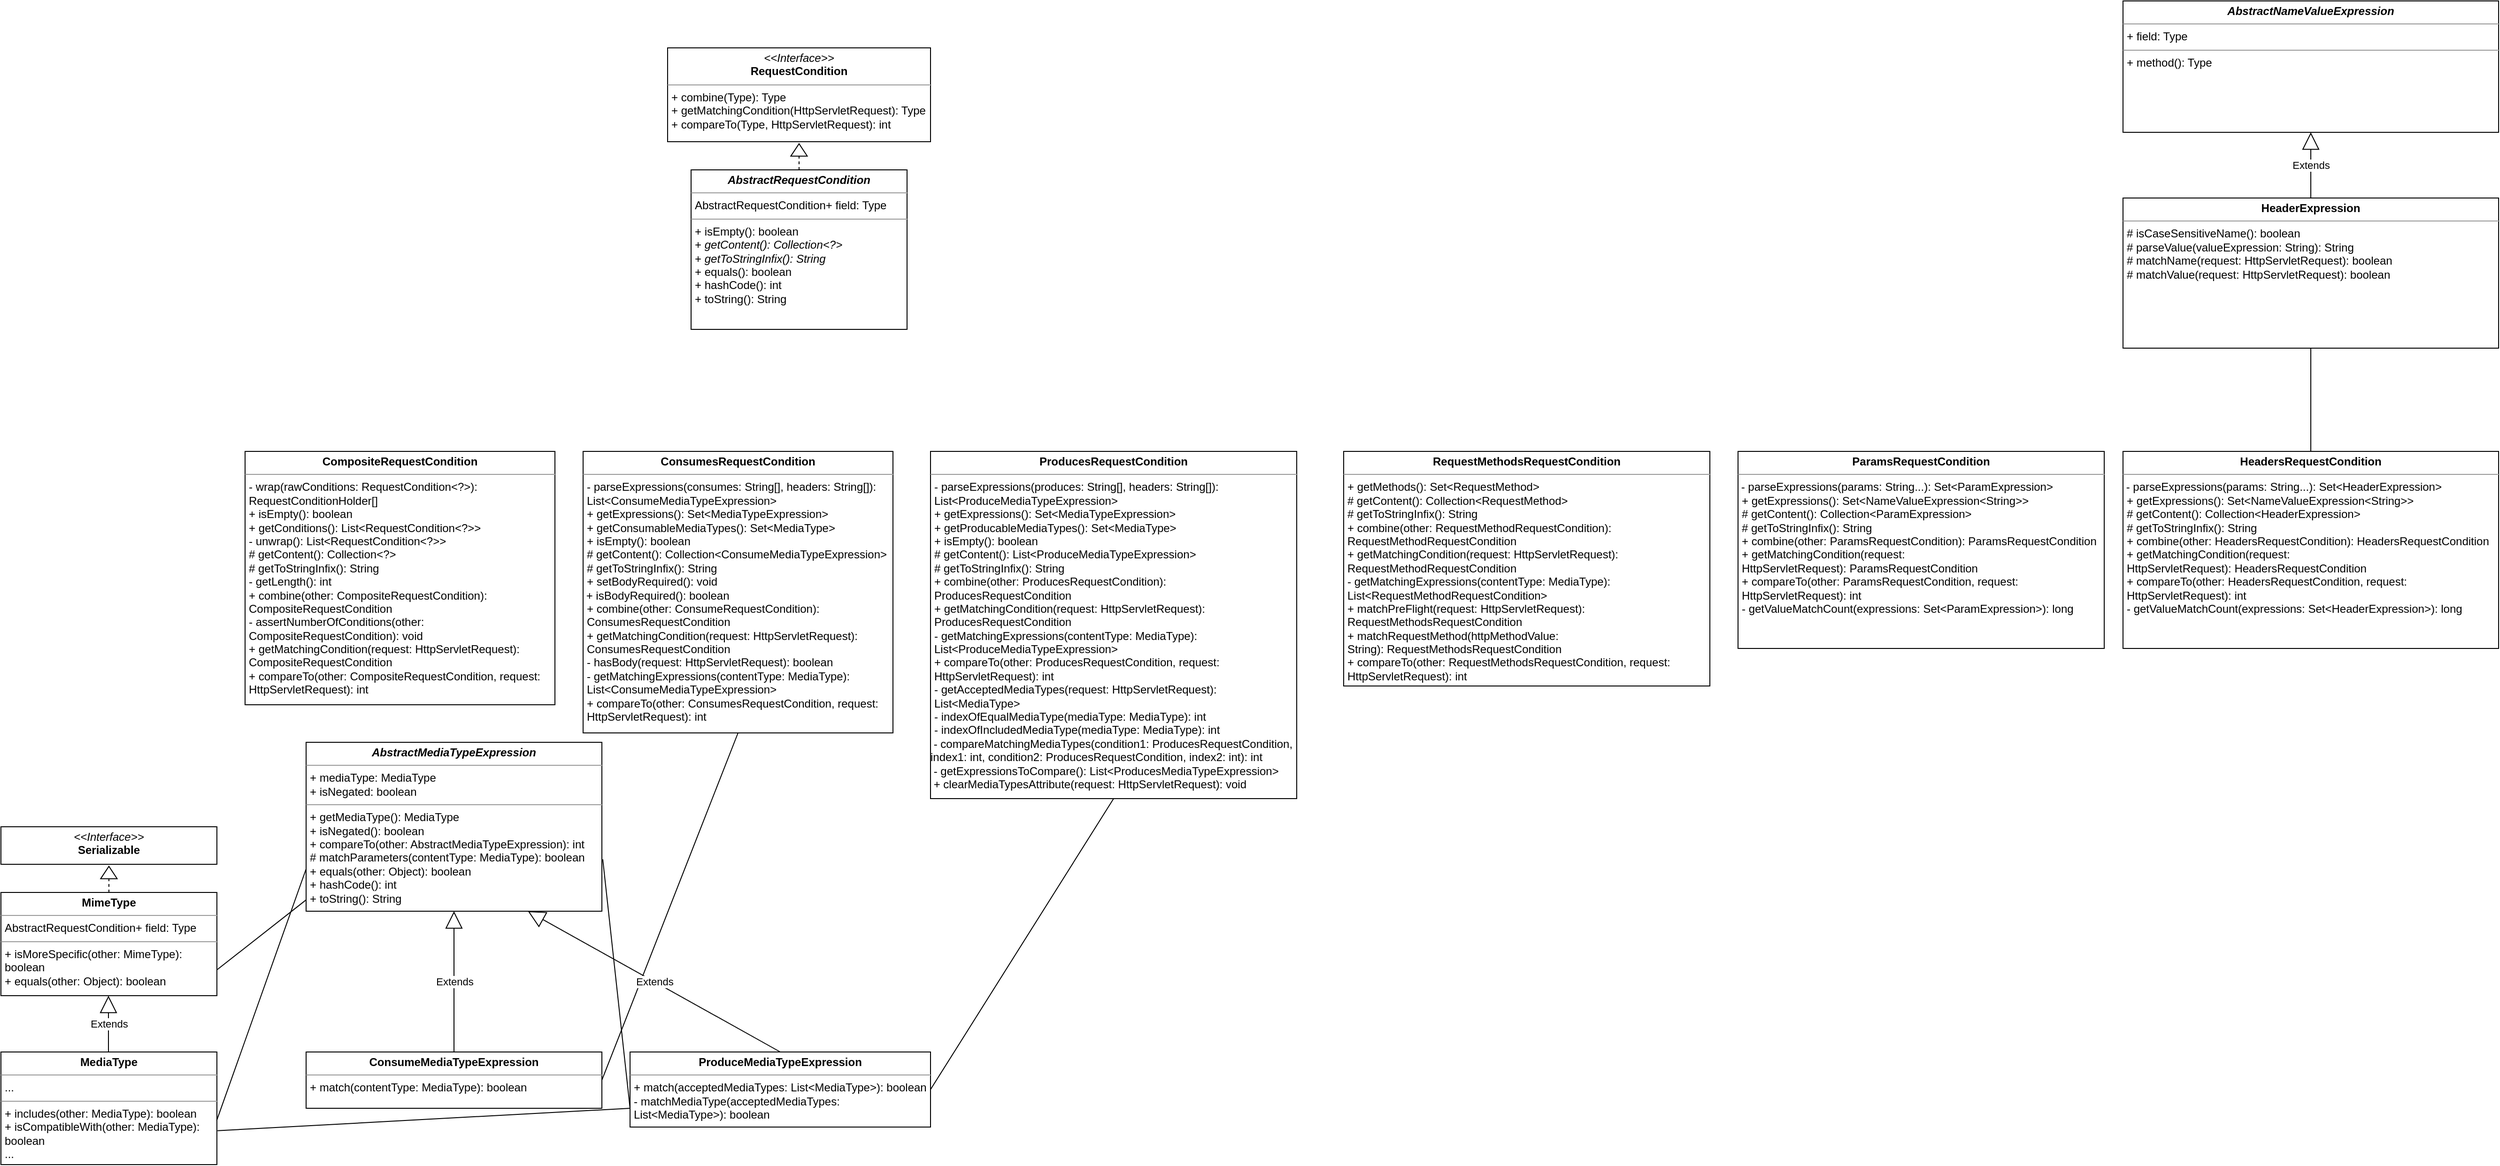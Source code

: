 <mxfile version="21.1.5" type="github">
  <diagram id="C5RBs43oDa-KdzZeNtuy" name="Page-1">
    <mxGraphModel dx="1877" dy="582" grid="1" gridSize="10" guides="1" tooltips="1" connect="1" arrows="1" fold="1" page="1" pageScale="1" pageWidth="827" pageHeight="1169" math="0" shadow="0">
      <root>
        <mxCell id="WIyWlLk6GJQsqaUBKTNV-0" />
        <mxCell id="WIyWlLk6GJQsqaUBKTNV-1" parent="WIyWlLk6GJQsqaUBKTNV-0" />
        <mxCell id="_jQ9eD4qekJZtNcQ8m0i-5" value="&lt;p style=&quot;margin:0px;margin-top:4px;text-align:center;&quot;&gt;&lt;i&gt;&amp;lt;&amp;lt;Interface&amp;gt;&amp;gt;&lt;/i&gt;&lt;br&gt;&lt;b&gt;RequestCondition&lt;/b&gt;&lt;/p&gt;&lt;hr size=&quot;1&quot;&gt;&lt;p style=&quot;margin:0px;margin-left:4px;&quot;&gt;+ combine(Type): Type&lt;br&gt;+&amp;nbsp;getMatchingCondition&lt;span style=&quot;background-color: initial;&quot;&gt;(HttpServletRequest): Type&lt;/span&gt;&lt;/p&gt;&lt;p style=&quot;margin:0px;margin-left:4px;&quot;&gt;&lt;span style=&quot;background-color: initial;&quot;&gt;+&amp;nbsp;&lt;/span&gt;compareTo(Type, HttpServletRequest): int&lt;/p&gt;" style="verticalAlign=top;align=left;overflow=fill;fontSize=12;fontFamily=Helvetica;html=1;whiteSpace=wrap;" vertex="1" parent="WIyWlLk6GJQsqaUBKTNV-1">
          <mxGeometry x="290" y="60" width="280" height="100" as="geometry" />
        </mxCell>
        <mxCell id="_jQ9eD4qekJZtNcQ8m0i-7" value="" style="triangle;whiteSpace=wrap;html=1;rotation=-90;" vertex="1" parent="WIyWlLk6GJQsqaUBKTNV-1">
          <mxGeometry x="423.43" y="160" width="13.13" height="17.5" as="geometry" />
        </mxCell>
        <mxCell id="_jQ9eD4qekJZtNcQ8m0i-11" value="" style="endArrow=none;dashed=1;html=1;rounded=0;entryX=0;entryY=0.5;entryDx=0;entryDy=0;" edge="1" parent="WIyWlLk6GJQsqaUBKTNV-1" target="_jQ9eD4qekJZtNcQ8m0i-7">
          <mxGeometry width="50" height="50" relative="1" as="geometry">
            <mxPoint x="430" y="220" as="sourcePoint" />
            <mxPoint x="440" y="210" as="targetPoint" />
          </mxGeometry>
        </mxCell>
        <mxCell id="_jQ9eD4qekJZtNcQ8m0i-12" value="&lt;p style=&quot;margin:0px;margin-top:4px;text-align:center;&quot;&gt;&lt;b&gt;&lt;i&gt;AbstractRequestCondition&lt;/i&gt;&lt;/b&gt;&lt;/p&gt;&lt;hr size=&quot;1&quot;&gt;&lt;p style=&quot;margin:0px;margin-left:4px;&quot;&gt;AbstractRequestCondition+ field: Type&lt;/p&gt;&lt;hr size=&quot;1&quot;&gt;&lt;p style=&quot;margin:0px;margin-left:4px;&quot;&gt;+&amp;nbsp;isEmpty&lt;span style=&quot;background-color: initial;&quot;&gt;(): boolean&lt;/span&gt;&lt;/p&gt;&lt;p style=&quot;margin:0px;margin-left:4px;&quot;&gt;+ &lt;i&gt;getContent():&amp;nbsp;Collection&amp;lt;?&amp;gt;&lt;/i&gt;&lt;/p&gt;&lt;p style=&quot;margin:0px;margin-left:4px;&quot;&gt;+ &lt;i&gt;getToStringInfix(): String&lt;/i&gt;&lt;/p&gt;&lt;p style=&quot;margin:0px;margin-left:4px;&quot;&gt;+ equals(): boolean&lt;/p&gt;&lt;p style=&quot;margin:0px;margin-left:4px;&quot;&gt;+ hashCode(): int&lt;/p&gt;&lt;p style=&quot;margin:0px;margin-left:4px;&quot;&gt;+ toString(): String&lt;/p&gt;" style="verticalAlign=top;align=left;overflow=fill;fontSize=12;fontFamily=Helvetica;html=1;whiteSpace=wrap;" vertex="1" parent="WIyWlLk6GJQsqaUBKTNV-1">
          <mxGeometry x="315" y="190" width="230" height="170" as="geometry" />
        </mxCell>
        <mxCell id="_jQ9eD4qekJZtNcQ8m0i-13" value="&lt;p style=&quot;margin:0px;margin-top:4px;text-align:center;&quot;&gt;&lt;b&gt;CompositeRequestCondition&lt;/b&gt;&lt;/p&gt;&lt;hr size=&quot;1&quot;&gt;&lt;p style=&quot;margin:0px;margin-left:4px;&quot;&gt;&lt;/p&gt;&lt;p style=&quot;margin:0px;margin-left:4px;&quot;&gt;- wrap(rawConditions: RequestCondition&amp;lt;?&amp;gt;): RequestConditionHolder[]&lt;/p&gt;&lt;p style=&quot;margin:0px;margin-left:4px;&quot;&gt;+&amp;nbsp;isEmpty&lt;span style=&quot;background-color: initial;&quot;&gt;(): boolean&lt;/span&gt;&lt;/p&gt;&lt;p style=&quot;margin:0px;margin-left:4px;&quot;&gt;&lt;span style=&quot;background-color: initial;&quot;&gt;+ getConditions(): List&amp;lt;RequestCondition&amp;lt;?&amp;gt;&amp;gt;&lt;/span&gt;&lt;/p&gt;&lt;p style=&quot;margin:0px;margin-left:4px;&quot;&gt;&lt;span style=&quot;background-color: initial;&quot;&gt;- unwrap(): List&amp;lt;RequestCondition&amp;lt;?&amp;gt;&amp;gt;&lt;/span&gt;&lt;/p&gt;&lt;p style=&quot;margin:0px;margin-left:4px;&quot;&gt;# getContent():&amp;nbsp;Collection&amp;lt;?&amp;gt;&lt;/p&gt;&lt;p style=&quot;margin:0px;margin-left:4px;&quot;&gt;# getToStringInfix(): String&lt;/p&gt;&lt;p style=&quot;margin:0px;margin-left:4px;&quot;&gt;- getLength(): int&lt;/p&gt;&lt;p style=&quot;margin:0px;margin-left:4px;&quot;&gt;+ combine(other: CompositeRequestCondition&lt;span style=&quot;background-color: initial;&quot;&gt;): CompositeRequestCondition&lt;/span&gt;&lt;/p&gt;&lt;p style=&quot;margin:0px;margin-left:4px;&quot;&gt;- assertNumberOfConditions(other: CompositeRequestCondition): void&lt;/p&gt;&lt;p style=&quot;margin:0px;margin-left:4px;&quot;&gt;+ getMatchingCondition(request: HttpServletRequest): CompositeRequestCondition&lt;/p&gt;&lt;p style=&quot;margin:0px;margin-left:4px;&quot;&gt;+ compareTo(other: CompositeRequestCondition, request: HttpServletRequest): int&lt;/p&gt;" style="verticalAlign=top;align=left;overflow=fill;fontSize=12;fontFamily=Helvetica;html=1;whiteSpace=wrap;" vertex="1" parent="WIyWlLk6GJQsqaUBKTNV-1">
          <mxGeometry x="-160" y="490" width="330" height="270" as="geometry" />
        </mxCell>
        <mxCell id="_jQ9eD4qekJZtNcQ8m0i-14" value="&lt;p style=&quot;margin:0px;margin-top:4px;text-align:center;&quot;&gt;&lt;b&gt;ConsumesRequestCondition&lt;/b&gt;&lt;/p&gt;&lt;hr size=&quot;1&quot;&gt;&lt;p style=&quot;margin:0px;margin-left:4px;&quot;&gt;&lt;/p&gt;&lt;p style=&quot;margin:0px;margin-left:4px;&quot;&gt;- parseExpressions(consumes: String[], headers: String[]): List&amp;lt;ConsumeMediaTypeExpression&amp;gt;&lt;/p&gt;&lt;p style=&quot;margin:0px;margin-left:4px;&quot;&gt;+ getExpressions(): Set&amp;lt;MediaTypeExpression&amp;gt;&lt;/p&gt;&lt;p style=&quot;margin:0px;margin-left:4px;&quot;&gt;+ getConsumableMediaTypes(): Set&amp;lt;MediaType&amp;gt;&lt;/p&gt;&lt;p style=&quot;margin:0px;margin-left:4px;&quot;&gt;+&amp;nbsp;isEmpty&lt;span style=&quot;background-color: initial;&quot;&gt;(): boolean&lt;/span&gt;&lt;/p&gt;&lt;p style=&quot;margin:0px;margin-left:4px;&quot;&gt;# getContent():&amp;nbsp;Collection&amp;lt;ConsumeMediaTypeExpression&amp;gt;&lt;/p&gt;&lt;p style=&quot;margin:0px;margin-left:4px;&quot;&gt;# getToStringInfix(): String&lt;/p&gt;&lt;p style=&quot;margin:0px;margin-left:4px;&quot;&gt;+ setBodyRequired(): void&lt;/p&gt;&amp;nbsp;+ isBodyRequired(): boolean&lt;br&gt;&lt;p style=&quot;margin:0px;margin-left:4px;&quot;&gt;+ combine(other: ConsumeRequestCondition): ConsumesRequestCondition&lt;/p&gt;&lt;p style=&quot;margin:0px;margin-left:4px;&quot;&gt;+ getMatchingCondition(request: HttpServletRequest): ConsumesRequestCondition&lt;/p&gt;&lt;p style=&quot;margin:0px;margin-left:4px;&quot;&gt;- hasBody(request: HttpServletRequest): boolean&lt;/p&gt;&lt;p style=&quot;margin:0px;margin-left:4px;&quot;&gt;- getMatchingExpressions(contentType: MediaType): List&amp;lt;ConsumeMediaTypeExpression&amp;gt;&lt;/p&gt;&lt;p style=&quot;margin:0px;margin-left:4px;&quot;&gt;+ compareTo(other: ConsumesRequestCondition, request: HttpServletRequest): int&lt;/p&gt;" style="verticalAlign=top;align=left;overflow=fill;fontSize=12;fontFamily=Helvetica;html=1;whiteSpace=wrap;" vertex="1" parent="WIyWlLk6GJQsqaUBKTNV-1">
          <mxGeometry x="200" y="490" width="330" height="300" as="geometry" />
        </mxCell>
        <mxCell id="_jQ9eD4qekJZtNcQ8m0i-15" value="&lt;p style=&quot;margin:0px;margin-top:4px;text-align:center;&quot;&gt;&lt;b&gt;ProducesRequestCondition&lt;/b&gt;&lt;/p&gt;&lt;hr size=&quot;1&quot;&gt;&lt;p style=&quot;margin:0px;margin-left:4px;&quot;&gt;&lt;/p&gt;&lt;p style=&quot;margin:0px;margin-left:4px;&quot;&gt;- parseExpressions(produces: String[], headers: String[]): List&amp;lt;ProduceMediaTypeExpression&amp;gt;&lt;/p&gt;&lt;p style=&quot;margin:0px;margin-left:4px;&quot;&gt;+ getExpressions(): Set&amp;lt;MediaTypeExpression&amp;gt;&lt;/p&gt;&lt;p style=&quot;margin:0px;margin-left:4px;&quot;&gt;+ getProducableMediaTypes(): Set&amp;lt;MediaType&amp;gt;&lt;/p&gt;&lt;p style=&quot;margin:0px;margin-left:4px;&quot;&gt;+&amp;nbsp;isEmpty&lt;span style=&quot;background-color: initial;&quot;&gt;(): boolean&lt;/span&gt;&lt;/p&gt;&lt;p style=&quot;margin:0px;margin-left:4px;&quot;&gt;# getContent():&amp;nbsp;List&amp;lt;ProduceMediaTypeExpression&amp;gt;&lt;/p&gt;&lt;p style=&quot;margin:0px;margin-left:4px;&quot;&gt;# getToStringInfix(): String&lt;/p&gt;&lt;p style=&quot;margin:0px;margin-left:4px;&quot;&gt;+ combine(other: ProducesRequestCondition): ProducesRequestCondition&lt;/p&gt;&lt;p style=&quot;margin:0px;margin-left:4px;&quot;&gt;+ getMatchingCondition(request: HttpServletRequest): ProducesRequestCondition&lt;/p&gt;&lt;p style=&quot;margin:0px;margin-left:4px;&quot;&gt;&lt;span style=&quot;background-color: initial;&quot;&gt;- getMatchingExpressions(contentType: MediaType): List&amp;lt;ProduceMediaTypeExpression&amp;gt;&lt;/span&gt;&lt;br&gt;&lt;/p&gt;&lt;p style=&quot;margin:0px;margin-left:4px;&quot;&gt;+ compareTo(other: ProducesRequestCondition, request: HttpServletRequest): int&lt;/p&gt;&lt;p style=&quot;margin:0px;margin-left:4px;&quot;&gt;- getAcceptedMediaTypes(request: HttpServletRequest): List&amp;lt;MediaType&amp;gt;&lt;/p&gt;&lt;p style=&quot;margin:0px;margin-left:4px;&quot;&gt;- indexOfEqualMediaType(mediaType: MediaType): int&lt;/p&gt;&lt;p style=&quot;margin:0px;margin-left:4px;&quot;&gt;- indexOfIncludedMediaType(mediaType: MediaType): int&lt;/p&gt;&amp;nbsp;- compareMatchingMediaTypes(condition1: ProducesRequestCondition, index1: int, condition2: ProducesRequestCondition, index2: int): int&lt;br&gt;&amp;nbsp;-&amp;nbsp;getExpressionsToCompare(): List&amp;lt;ProducesMediaTypeExpression&amp;gt;&lt;br&gt;&amp;nbsp;+&amp;nbsp;clearMediaTypesAttribute(request: HttpServletRequest): void" style="verticalAlign=top;align=left;overflow=fill;fontSize=12;fontFamily=Helvetica;html=1;whiteSpace=wrap;" vertex="1" parent="WIyWlLk6GJQsqaUBKTNV-1">
          <mxGeometry x="570" y="490" width="390" height="370" as="geometry" />
        </mxCell>
        <mxCell id="_jQ9eD4qekJZtNcQ8m0i-16" value="&lt;p style=&quot;margin:0px;margin-top:4px;text-align:center;&quot;&gt;&lt;b&gt;RequestMethodsRequestCondition&lt;/b&gt;&lt;/p&gt;&lt;hr size=&quot;1&quot;&gt;&lt;p style=&quot;margin:0px;margin-left:4px;&quot;&gt;&lt;/p&gt;&lt;p style=&quot;margin:0px;margin-left:4px;&quot;&gt;+ getMethods(): Set&amp;lt;RequestMethod&amp;gt;&lt;/p&gt;&lt;p style=&quot;margin:0px;margin-left:4px;&quot;&gt;# getContent():&amp;nbsp;Collection&amp;lt;RequestMethod&amp;gt;&lt;/p&gt;&lt;p style=&quot;margin:0px;margin-left:4px;&quot;&gt;# getToStringInfix(): String&lt;/p&gt;&lt;p style=&quot;margin:0px;margin-left:4px;&quot;&gt;+ combine(other: RequestMethodRequestCondition): RequestMethodRequestCondition&lt;/p&gt;&lt;p style=&quot;margin:0px;margin-left:4px;&quot;&gt;+ getMatchingCondition(request: HttpServletRequest): RequestMethodRequestCondition&lt;/p&gt;&lt;p style=&quot;margin:0px;margin-left:4px;&quot;&gt;&lt;span style=&quot;background-color: initial;&quot;&gt;- getMatchingExpressions(contentType: MediaType): List&amp;lt;RequestMethodRequestCondition&amp;gt;&lt;/span&gt;&lt;br&gt;&lt;/p&gt;&lt;p style=&quot;margin:0px;margin-left:4px;&quot;&gt;&lt;span style=&quot;background-color: initial;&quot;&gt;+&amp;nbsp;&lt;/span&gt;matchPreFlight(request: HttpServletRequest): RequestMethodsRequestCondition&lt;/p&gt;&lt;p style=&quot;margin:0px;margin-left:4px;&quot;&gt;+ matchRequestMethod(httpMethodValue: String):&amp;nbsp;RequestMethodsRequestCondition&lt;/p&gt;&lt;p style=&quot;margin:0px;margin-left:4px;&quot;&gt;+ compareTo(other:&amp;nbsp;RequestMethodsRequestCondition&lt;span style=&quot;background-color: initial;&quot;&gt;, request: HttpServletRequest): int&lt;/span&gt;&lt;/p&gt;&lt;p style=&quot;margin:0px;margin-left:4px;&quot;&gt;&lt;/p&gt;" style="verticalAlign=top;align=left;overflow=fill;fontSize=12;fontFamily=Helvetica;html=1;whiteSpace=wrap;" vertex="1" parent="WIyWlLk6GJQsqaUBKTNV-1">
          <mxGeometry x="1010" y="490" width="390" height="250" as="geometry" />
        </mxCell>
        <mxCell id="_jQ9eD4qekJZtNcQ8m0i-17" value="&lt;p style=&quot;margin:0px;margin-top:4px;text-align:center;&quot;&gt;&lt;b&gt;ParamsRequestCondition&lt;/b&gt;&lt;/p&gt;&lt;hr size=&quot;1&quot;&gt;&lt;p style=&quot;margin:0px;margin-left:4px;&quot;&gt;&lt;/p&gt;&amp;nbsp;- parseExpressions(params: String...): Set&amp;lt;ParamExpression&amp;gt;&lt;p style=&quot;margin:0px;margin-left:4px;&quot;&gt;+ getExpressions(): Set&amp;lt;NameValueExpression&amp;lt;String&amp;gt;&lt;span style=&quot;background-color: initial;&quot;&gt;&amp;gt;&lt;/span&gt;&lt;/p&gt;&lt;p style=&quot;margin:0px;margin-left:4px;&quot;&gt;# getContent():&amp;nbsp;Collection&amp;lt;ParamExpression&lt;span style=&quot;background-color: initial;&quot;&gt;&amp;gt;&lt;/span&gt;&lt;/p&gt;&lt;p style=&quot;margin:0px;margin-left:4px;&quot;&gt;# getToStringInfix(): String&lt;/p&gt;&lt;p style=&quot;margin:0px;margin-left:4px;&quot;&gt;+ combine(other:&amp;nbsp;ParamsRequestCondition&lt;span style=&quot;background-color: initial;&quot;&gt;):&amp;nbsp;&lt;/span&gt;ParamsRequestCondition&lt;/p&gt;&lt;p style=&quot;margin:0px;margin-left:4px;&quot;&gt;+ getMatchingCondition(request: HttpServletRequest):&amp;nbsp;ParamsRequestCondition&lt;/p&gt;&lt;p style=&quot;margin:0px;margin-left:4px;&quot;&gt;+ compareTo(other:&amp;nbsp;ParamsRequestCondition&lt;span style=&quot;background-color: initial;&quot;&gt;, request: HttpServletRequest): int&lt;/span&gt;&lt;/p&gt;&lt;p style=&quot;margin:0px;margin-left:4px;&quot;&gt;&lt;span style=&quot;background-color: initial;&quot;&gt;- getValueMatchCount(expressions: Set&amp;lt;ParamExpression&amp;gt;): long&lt;/span&gt;&lt;/p&gt;&lt;p style=&quot;margin:0px;margin-left:4px;&quot;&gt;&lt;/p&gt;" style="verticalAlign=top;align=left;overflow=fill;fontSize=12;fontFamily=Helvetica;html=1;whiteSpace=wrap;" vertex="1" parent="WIyWlLk6GJQsqaUBKTNV-1">
          <mxGeometry x="1430" y="490" width="390" height="210" as="geometry" />
        </mxCell>
        <mxCell id="_jQ9eD4qekJZtNcQ8m0i-18" value="&lt;p style=&quot;margin:0px;margin-top:4px;text-align:center;&quot;&gt;&lt;b&gt;HeadersRequestCondition&lt;/b&gt;&lt;/p&gt;&lt;hr size=&quot;1&quot;&gt;&lt;p style=&quot;margin:0px;margin-left:4px;&quot;&gt;&lt;/p&gt;&amp;nbsp;- parseExpressions(params: String...): Set&amp;lt;HeaderExpression&lt;span style=&quot;background-color: initial;&quot;&gt;&amp;gt;&lt;/span&gt;&lt;br&gt;&lt;p style=&quot;margin:0px;margin-left:4px;&quot;&gt;+ getExpressions(): Set&amp;lt;NameValueExpression&amp;lt;String&amp;gt;&lt;span style=&quot;background-color: initial;&quot;&gt;&amp;gt;&lt;/span&gt;&lt;/p&gt;&lt;p style=&quot;margin:0px;margin-left:4px;&quot;&gt;# getContent():&amp;nbsp;Collection&amp;lt;HeaderExpression&lt;span style=&quot;background-color: initial;&quot;&gt;&amp;gt;&lt;/span&gt;&lt;/p&gt;&lt;p style=&quot;margin:0px;margin-left:4px;&quot;&gt;# getToStringInfix(): String&lt;/p&gt;&lt;p style=&quot;margin:0px;margin-left:4px;&quot;&gt;+ combine(other:&amp;nbsp;HeadersRequestCondition&lt;span style=&quot;background-color: initial;&quot;&gt;):&amp;nbsp;&lt;/span&gt;HeadersRequestCondition&lt;/p&gt;&lt;p style=&quot;margin:0px;margin-left:4px;&quot;&gt;+ getMatchingCondition(request: HttpServletRequest):&amp;nbsp;HeadersRequestCondition&lt;/p&gt;&lt;p style=&quot;margin:0px;margin-left:4px;&quot;&gt;+ compareTo(other:&amp;nbsp;HeadersRequestCondition&lt;span style=&quot;background-color: initial;&quot;&gt;, request: HttpServletRequest): int&lt;/span&gt;&lt;/p&gt;&lt;p style=&quot;margin:0px;margin-left:4px;&quot;&gt;&lt;span style=&quot;background-color: initial;&quot;&gt;- getValueMatchCount(expressions: Set&amp;lt;HeaderExpression&amp;gt;): long&lt;/span&gt;&lt;/p&gt;&lt;p style=&quot;margin:0px;margin-left:4px;&quot;&gt;&lt;/p&gt;" style="verticalAlign=top;align=left;overflow=fill;fontSize=12;fontFamily=Helvetica;html=1;whiteSpace=wrap;" vertex="1" parent="WIyWlLk6GJQsqaUBKTNV-1">
          <mxGeometry x="1840" y="490" width="400" height="210" as="geometry" />
        </mxCell>
        <mxCell id="_jQ9eD4qekJZtNcQ8m0i-21" value="&lt;p style=&quot;margin:0px;margin-top:4px;text-align:center;&quot;&gt;&lt;b&gt;&lt;i&gt;AbstractNameValueExpression&lt;/i&gt;&lt;/b&gt;&lt;/p&gt;&lt;hr size=&quot;1&quot;&gt;&lt;p style=&quot;margin:0px;margin-left:4px;&quot;&gt;+ field: Type&lt;/p&gt;&lt;hr size=&quot;1&quot;&gt;&lt;p style=&quot;margin:0px;margin-left:4px;&quot;&gt;+ method(): Type&lt;/p&gt;" style="verticalAlign=top;align=left;overflow=fill;fontSize=12;fontFamily=Helvetica;html=1;whiteSpace=wrap;" vertex="1" parent="WIyWlLk6GJQsqaUBKTNV-1">
          <mxGeometry x="1840" y="10" width="400" height="140" as="geometry" />
        </mxCell>
        <mxCell id="_jQ9eD4qekJZtNcQ8m0i-22" value="&lt;p style=&quot;margin:0px;margin-top:4px;text-align:center;&quot;&gt;&lt;b&gt;HeaderExpression&lt;/b&gt;&lt;/p&gt;&lt;hr size=&quot;1&quot;&gt;&lt;p style=&quot;margin:0px;margin-left:4px;&quot;&gt;# isCaseSensitiveName(): boolean&lt;/p&gt;&lt;p style=&quot;margin:0px;margin-left:4px;&quot;&gt;# parseValue(valueExpression: String): String&lt;/p&gt;&lt;p style=&quot;margin:0px;margin-left:4px;&quot;&gt;# matchName(request:&amp;nbsp;HttpServletRequest&lt;span style=&quot;background-color: initial;&quot;&gt;): boolean&lt;/span&gt;&lt;/p&gt;&lt;p style=&quot;margin:0px;margin-left:4px;&quot;&gt;&lt;span style=&quot;background-color: initial;&quot;&gt;# matchValue(request:&amp;nbsp;&lt;/span&gt;HttpServletRequest): boolean&lt;/p&gt;" style="verticalAlign=top;align=left;overflow=fill;fontSize=12;fontFamily=Helvetica;html=1;whiteSpace=wrap;" vertex="1" parent="WIyWlLk6GJQsqaUBKTNV-1">
          <mxGeometry x="1840" y="220" width="400" height="160" as="geometry" />
        </mxCell>
        <mxCell id="_jQ9eD4qekJZtNcQ8m0i-23" value="Extends" style="endArrow=block;endSize=16;endFill=0;html=1;rounded=0;entryX=0.5;entryY=1;entryDx=0;entryDy=0;exitX=0.5;exitY=0;exitDx=0;exitDy=0;" edge="1" parent="WIyWlLk6GJQsqaUBKTNV-1" source="_jQ9eD4qekJZtNcQ8m0i-22" target="_jQ9eD4qekJZtNcQ8m0i-21">
          <mxGeometry width="160" relative="1" as="geometry">
            <mxPoint x="1880" y="210" as="sourcePoint" />
            <mxPoint x="2040" y="210" as="targetPoint" />
          </mxGeometry>
        </mxCell>
        <mxCell id="_jQ9eD4qekJZtNcQ8m0i-24" value="" style="endArrow=none;html=1;rounded=0;entryX=0.5;entryY=0;entryDx=0;entryDy=0;exitX=0.5;exitY=1;exitDx=0;exitDy=0;" edge="1" parent="WIyWlLk6GJQsqaUBKTNV-1" source="_jQ9eD4qekJZtNcQ8m0i-22" target="_jQ9eD4qekJZtNcQ8m0i-18">
          <mxGeometry width="50" height="50" relative="1" as="geometry">
            <mxPoint x="1930" y="230" as="sourcePoint" />
            <mxPoint x="1980" y="180" as="targetPoint" />
          </mxGeometry>
        </mxCell>
        <mxCell id="_jQ9eD4qekJZtNcQ8m0i-25" value="&lt;p style=&quot;margin:0px;margin-top:4px;text-align:center;&quot;&gt;&lt;b&gt;&lt;i&gt;AbstractMediaTypeExpression&lt;/i&gt;&lt;/b&gt;&lt;/p&gt;&lt;hr size=&quot;1&quot;&gt;&lt;p style=&quot;margin:0px;margin-left:4px;&quot;&gt;+ mediaType: MediaType&lt;/p&gt;&lt;p style=&quot;margin:0px;margin-left:4px;&quot;&gt;+ isNegated: boolean&lt;/p&gt;&lt;hr size=&quot;1&quot;&gt;&lt;p style=&quot;margin:0px;margin-left:4px;&quot;&gt;+ getMediaType(): MediaType&lt;/p&gt;&lt;p style=&quot;margin:0px;margin-left:4px;&quot;&gt;+ isNegated(): boolean&lt;/p&gt;&lt;p style=&quot;margin:0px;margin-left:4px;&quot;&gt;+ compareTo(other: AbstractMediaTypeExpression&lt;span style=&quot;background-color: initial;&quot;&gt;): int&lt;/span&gt;&lt;/p&gt;&lt;p style=&quot;margin:0px;margin-left:4px;&quot;&gt;&lt;span style=&quot;background-color: initial;&quot;&gt;# matchParameters(contentType: MediaType): boolean&lt;/span&gt;&lt;/p&gt;&lt;p style=&quot;margin:0px;margin-left:4px;&quot;&gt;&lt;span style=&quot;background-color: initial;&quot;&gt;+ equals(other: Object): boolean&lt;/span&gt;&lt;/p&gt;&lt;p style=&quot;margin:0px;margin-left:4px;&quot;&gt;&lt;span style=&quot;background-color: initial;&quot;&gt;+ hashCode(): int&lt;/span&gt;&lt;/p&gt;&lt;p style=&quot;margin:0px;margin-left:4px;&quot;&gt;&lt;span style=&quot;background-color: initial;&quot;&gt;+ toString(): String&lt;/span&gt;&lt;/p&gt;" style="verticalAlign=top;align=left;overflow=fill;fontSize=12;fontFamily=Helvetica;html=1;whiteSpace=wrap;" vertex="1" parent="WIyWlLk6GJQsqaUBKTNV-1">
          <mxGeometry x="-95" y="800" width="315" height="180" as="geometry" />
        </mxCell>
        <mxCell id="_jQ9eD4qekJZtNcQ8m0i-26" value="&lt;p style=&quot;margin:0px;margin-top:4px;text-align:center;&quot;&gt;&lt;b&gt;ConsumeMediaTypeExpression&lt;/b&gt;&lt;/p&gt;&lt;hr size=&quot;1&quot;&gt;&lt;p style=&quot;margin:0px;margin-left:4px;&quot;&gt;+ match(contentType: MediaType): boolean&lt;/p&gt;" style="verticalAlign=top;align=left;overflow=fill;fontSize=12;fontFamily=Helvetica;html=1;whiteSpace=wrap;" vertex="1" parent="WIyWlLk6GJQsqaUBKTNV-1">
          <mxGeometry x="-95" y="1130" width="315" height="60" as="geometry" />
        </mxCell>
        <mxCell id="_jQ9eD4qekJZtNcQ8m0i-27" value="Extends" style="endArrow=block;endSize=16;endFill=0;html=1;rounded=0;entryX=0.5;entryY=1;entryDx=0;entryDy=0;exitX=0.5;exitY=0;exitDx=0;exitDy=0;" edge="1" parent="WIyWlLk6GJQsqaUBKTNV-1" source="_jQ9eD4qekJZtNcQ8m0i-26" target="_jQ9eD4qekJZtNcQ8m0i-25">
          <mxGeometry width="160" relative="1" as="geometry">
            <mxPoint x="-55" y="1030" as="sourcePoint" />
            <mxPoint x="105" y="1030" as="targetPoint" />
          </mxGeometry>
        </mxCell>
        <mxCell id="_jQ9eD4qekJZtNcQ8m0i-28" value="&lt;p style=&quot;margin:0px;margin-top:4px;text-align:center;&quot;&gt;&lt;i&gt;&amp;lt;&amp;lt;Interface&amp;gt;&amp;gt;&lt;/i&gt;&lt;br&gt;&lt;b&gt;Serializable&lt;/b&gt;&lt;/p&gt;" style="verticalAlign=top;align=left;overflow=fill;fontSize=12;fontFamily=Helvetica;html=1;whiteSpace=wrap;" vertex="1" parent="WIyWlLk6GJQsqaUBKTNV-1">
          <mxGeometry x="-420" y="890" width="230" height="40" as="geometry" />
        </mxCell>
        <mxCell id="_jQ9eD4qekJZtNcQ8m0i-29" value="" style="triangle;whiteSpace=wrap;html=1;rotation=-90;" vertex="1" parent="WIyWlLk6GJQsqaUBKTNV-1">
          <mxGeometry x="-311.57" y="930" width="13.13" height="17.5" as="geometry" />
        </mxCell>
        <mxCell id="_jQ9eD4qekJZtNcQ8m0i-30" value="" style="endArrow=none;dashed=1;html=1;rounded=0;entryX=0;entryY=0.5;entryDx=0;entryDy=0;" edge="1" parent="WIyWlLk6GJQsqaUBKTNV-1" target="_jQ9eD4qekJZtNcQ8m0i-29">
          <mxGeometry width="50" height="50" relative="1" as="geometry">
            <mxPoint x="-305" y="990" as="sourcePoint" />
            <mxPoint x="-295" y="980" as="targetPoint" />
          </mxGeometry>
        </mxCell>
        <mxCell id="_jQ9eD4qekJZtNcQ8m0i-31" value="&lt;p style=&quot;margin:0px;margin-top:4px;text-align:center;&quot;&gt;&lt;b&gt;MimeType&lt;/b&gt;&lt;/p&gt;&lt;hr size=&quot;1&quot;&gt;&lt;p style=&quot;margin:0px;margin-left:4px;&quot;&gt;AbstractRequestCondition+ field: Type&lt;/p&gt;&lt;hr size=&quot;1&quot;&gt;&lt;p style=&quot;margin:0px;margin-left:4px;&quot;&gt;+ isMoreSpecific(other: MimeType): boolean&lt;br&gt;&lt;/p&gt;&lt;p style=&quot;margin:0px;margin-left:4px;&quot;&gt;+ equals(other: Object): boolean&lt;/p&gt;" style="verticalAlign=top;align=left;overflow=fill;fontSize=12;fontFamily=Helvetica;html=1;whiteSpace=wrap;" vertex="1" parent="WIyWlLk6GJQsqaUBKTNV-1">
          <mxGeometry x="-420" y="960" width="230" height="110" as="geometry" />
        </mxCell>
        <mxCell id="_jQ9eD4qekJZtNcQ8m0i-32" value="&lt;p style=&quot;margin:0px;margin-top:4px;text-align:center;&quot;&gt;&lt;b&gt;MediaType&lt;/b&gt;&lt;/p&gt;&lt;hr size=&quot;1&quot;&gt;&lt;p style=&quot;margin:0px;margin-left:4px;&quot;&gt;...&lt;/p&gt;&lt;hr size=&quot;1&quot;&gt;&lt;p style=&quot;margin:0px;margin-left:4px;&quot;&gt;+ includes(other: MediaType): boolean&lt;br&gt;&lt;/p&gt;&lt;p style=&quot;margin:0px;margin-left:4px;&quot;&gt;+ isCompatibleWith(other: MediaType): boolean&lt;/p&gt;&lt;p style=&quot;margin:0px;margin-left:4px;&quot;&gt;...&lt;/p&gt;" style="verticalAlign=top;align=left;overflow=fill;fontSize=12;fontFamily=Helvetica;html=1;whiteSpace=wrap;" vertex="1" parent="WIyWlLk6GJQsqaUBKTNV-1">
          <mxGeometry x="-420" y="1130" width="230" height="120" as="geometry" />
        </mxCell>
        <mxCell id="_jQ9eD4qekJZtNcQ8m0i-33" value="Extends" style="endArrow=block;endSize=16;endFill=0;html=1;rounded=0;entryX=0.5;entryY=1;entryDx=0;entryDy=0;exitX=0.5;exitY=0;exitDx=0;exitDy=0;" edge="1" parent="WIyWlLk6GJQsqaUBKTNV-1">
          <mxGeometry width="160" relative="1" as="geometry">
            <mxPoint x="-305.5" y="1130" as="sourcePoint" />
            <mxPoint x="-305.5" y="1070" as="targetPoint" />
          </mxGeometry>
        </mxCell>
        <mxCell id="_jQ9eD4qekJZtNcQ8m0i-34" value="" style="endArrow=none;html=1;rounded=0;entryX=0;entryY=0.75;entryDx=0;entryDy=0;exitX=0.999;exitY=0.609;exitDx=0;exitDy=0;exitPerimeter=0;" edge="1" parent="WIyWlLk6GJQsqaUBKTNV-1" source="_jQ9eD4qekJZtNcQ8m0i-32" target="_jQ9eD4qekJZtNcQ8m0i-25">
          <mxGeometry width="50" height="50" relative="1" as="geometry">
            <mxPoint x="-305" y="990" as="sourcePoint" />
            <mxPoint x="-255" y="940" as="targetPoint" />
          </mxGeometry>
        </mxCell>
        <mxCell id="_jQ9eD4qekJZtNcQ8m0i-35" value="" style="endArrow=none;html=1;rounded=0;entryX=0;entryY=0.933;entryDx=0;entryDy=0;entryPerimeter=0;exitX=1;exitY=0.75;exitDx=0;exitDy=0;" edge="1" parent="WIyWlLk6GJQsqaUBKTNV-1" source="_jQ9eD4qekJZtNcQ8m0i-31" target="_jQ9eD4qekJZtNcQ8m0i-25">
          <mxGeometry width="50" height="50" relative="1" as="geometry">
            <mxPoint x="-305" y="990" as="sourcePoint" />
            <mxPoint x="-255" y="940" as="targetPoint" />
          </mxGeometry>
        </mxCell>
        <mxCell id="_jQ9eD4qekJZtNcQ8m0i-36" value="" style="endArrow=none;html=1;rounded=0;entryX=0.5;entryY=1;entryDx=0;entryDy=0;exitX=1;exitY=0.5;exitDx=0;exitDy=0;" edge="1" parent="WIyWlLk6GJQsqaUBKTNV-1" source="_jQ9eD4qekJZtNcQ8m0i-26" target="_jQ9eD4qekJZtNcQ8m0i-14">
          <mxGeometry width="50" height="50" relative="1" as="geometry">
            <mxPoint x="260" y="1100" as="sourcePoint" />
            <mxPoint x="310" y="1050" as="targetPoint" />
          </mxGeometry>
        </mxCell>
        <mxCell id="_jQ9eD4qekJZtNcQ8m0i-38" value="&lt;p style=&quot;margin:0px;margin-top:4px;text-align:center;&quot;&gt;&lt;b&gt;ProduceMediaTypeExpression&lt;/b&gt;&lt;/p&gt;&lt;hr size=&quot;1&quot;&gt;&lt;p style=&quot;margin:0px;margin-left:4px;&quot;&gt;+ match(acceptedMediaTypes: List&amp;lt;MediaType&amp;gt;): boolean&lt;/p&gt;&lt;p style=&quot;margin:0px;margin-left:4px;&quot;&gt;- matchMediaType(acceptedMediaTypes: List&amp;lt;MediaType&amp;gt;): boolean&lt;/p&gt;" style="verticalAlign=top;align=left;overflow=fill;fontSize=12;fontFamily=Helvetica;html=1;whiteSpace=wrap;" vertex="1" parent="WIyWlLk6GJQsqaUBKTNV-1">
          <mxGeometry x="250" y="1130" width="320" height="80" as="geometry" />
        </mxCell>
        <mxCell id="_jQ9eD4qekJZtNcQ8m0i-39" value="" style="endArrow=none;html=1;rounded=0;entryX=0;entryY=0.75;entryDx=0;entryDy=0;exitX=1.003;exitY=0.699;exitDx=0;exitDy=0;exitPerimeter=0;" edge="1" parent="WIyWlLk6GJQsqaUBKTNV-1" source="_jQ9eD4qekJZtNcQ8m0i-32" target="_jQ9eD4qekJZtNcQ8m0i-38">
          <mxGeometry width="50" height="50" relative="1" as="geometry">
            <mxPoint x="-50" y="1050" as="sourcePoint" />
            <mxPoint y="1000" as="targetPoint" />
          </mxGeometry>
        </mxCell>
        <mxCell id="_jQ9eD4qekJZtNcQ8m0i-40" value="" style="endArrow=none;html=1;rounded=0;entryX=0;entryY=0.75;entryDx=0;entryDy=0;exitX=1.003;exitY=0.693;exitDx=0;exitDy=0;exitPerimeter=0;" edge="1" parent="WIyWlLk6GJQsqaUBKTNV-1" source="_jQ9eD4qekJZtNcQ8m0i-25" target="_jQ9eD4qekJZtNcQ8m0i-38">
          <mxGeometry width="50" height="50" relative="1" as="geometry">
            <mxPoint x="-50" y="1050" as="sourcePoint" />
            <mxPoint y="1000" as="targetPoint" />
          </mxGeometry>
        </mxCell>
        <mxCell id="_jQ9eD4qekJZtNcQ8m0i-41" value="Extends" style="endArrow=block;endSize=16;endFill=0;html=1;rounded=0;entryX=0.75;entryY=1;entryDx=0;entryDy=0;exitX=0.5;exitY=0;exitDx=0;exitDy=0;" edge="1" parent="WIyWlLk6GJQsqaUBKTNV-1" source="_jQ9eD4qekJZtNcQ8m0i-38" target="_jQ9eD4qekJZtNcQ8m0i-25">
          <mxGeometry width="160" relative="1" as="geometry">
            <mxPoint x="73" y="1090" as="sourcePoint" />
            <mxPoint x="73" y="1020" as="targetPoint" />
          </mxGeometry>
        </mxCell>
        <mxCell id="_jQ9eD4qekJZtNcQ8m0i-42" value="" style="endArrow=none;html=1;rounded=0;entryX=0.5;entryY=1;entryDx=0;entryDy=0;exitX=1;exitY=0.5;exitDx=0;exitDy=0;" edge="1" parent="WIyWlLk6GJQsqaUBKTNV-1" source="_jQ9eD4qekJZtNcQ8m0i-38" target="_jQ9eD4qekJZtNcQ8m0i-15">
          <mxGeometry width="50" height="50" relative="1" as="geometry">
            <mxPoint x="340" y="970" as="sourcePoint" />
            <mxPoint x="390" y="920" as="targetPoint" />
          </mxGeometry>
        </mxCell>
      </root>
    </mxGraphModel>
  </diagram>
</mxfile>
